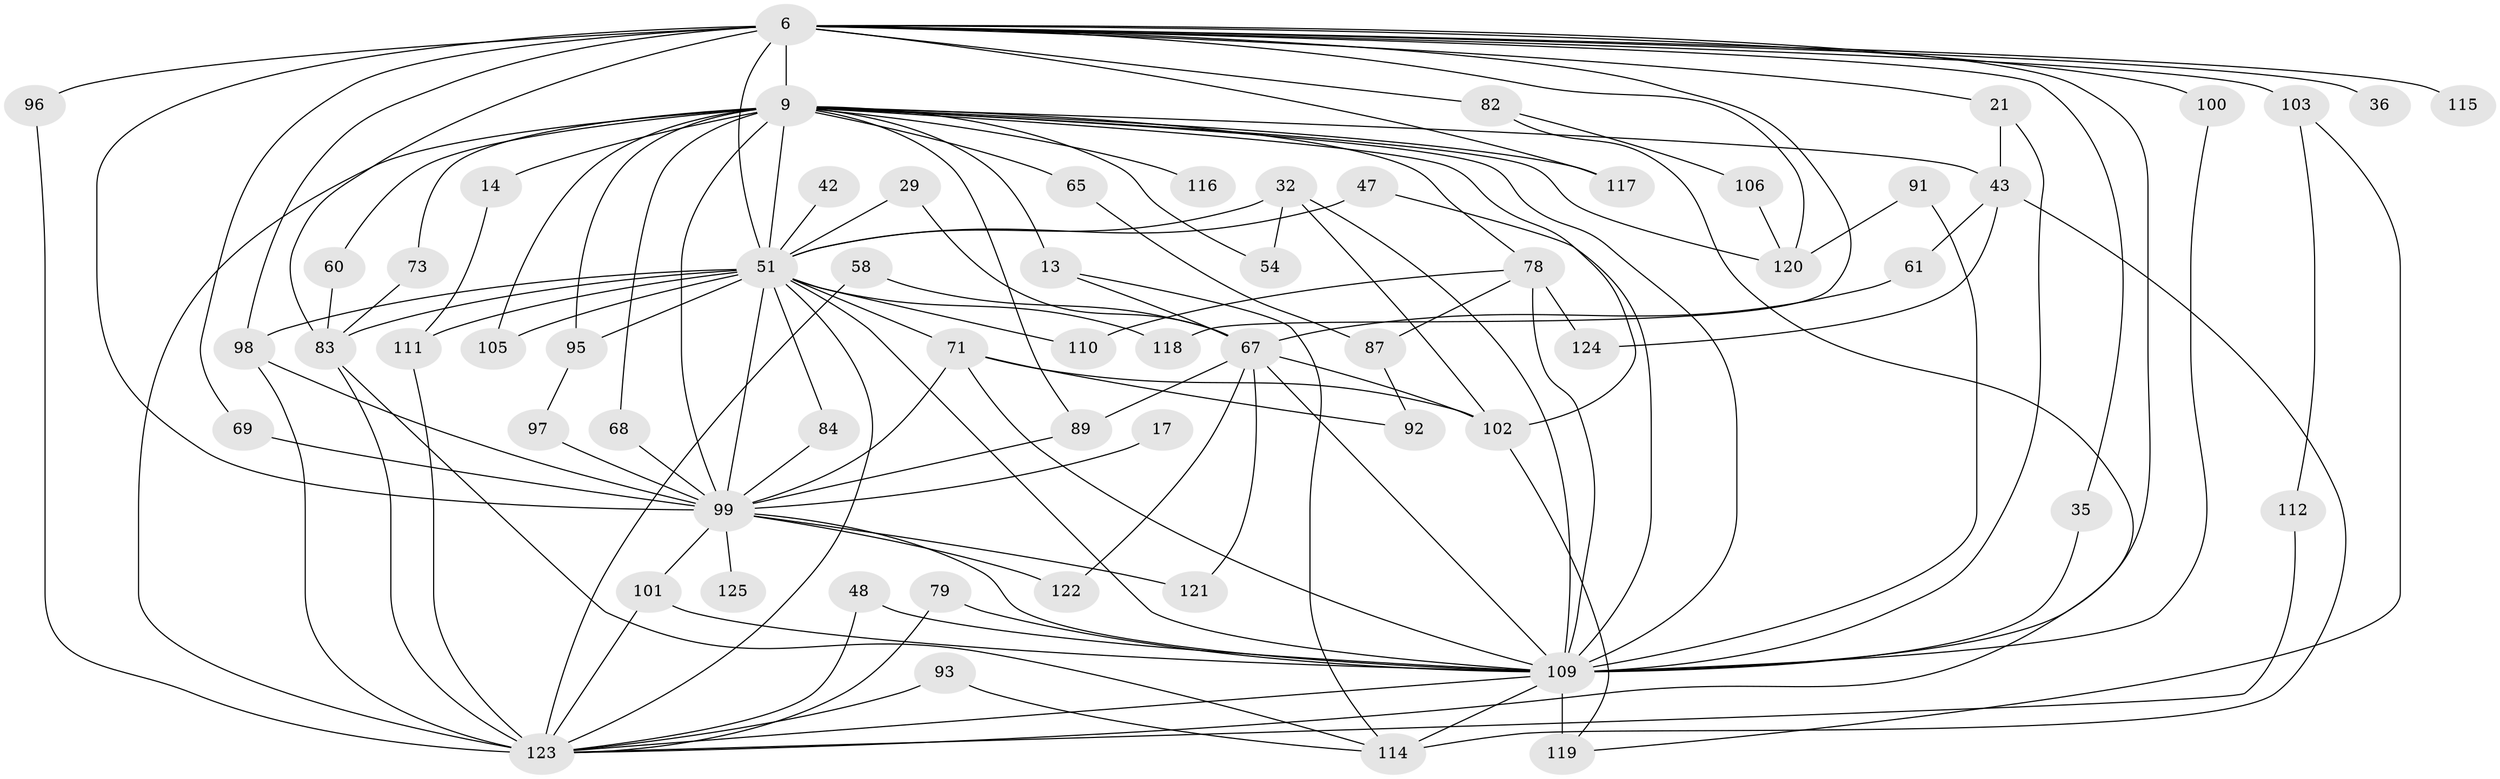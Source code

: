 // original degree distribution, {20: 0.016, 17: 0.008, 27: 0.008, 22: 0.008, 30: 0.008, 18: 0.008, 19: 0.016, 16: 0.008, 9: 0.008, 3: 0.2, 4: 0.104, 6: 0.016, 7: 0.016, 2: 0.504, 11: 0.008, 5: 0.056, 8: 0.008}
// Generated by graph-tools (version 1.1) at 2025/44/03/09/25 04:44:09]
// undirected, 62 vertices, 127 edges
graph export_dot {
graph [start="1"]
  node [color=gray90,style=filled];
  6 [super="+4"];
  9 [super="+1+5"];
  13;
  14;
  17;
  21;
  29;
  32 [super="+25"];
  35;
  36;
  42;
  43 [super="+39+26"];
  47;
  48;
  51 [super="+23+8"];
  54;
  58;
  60;
  61;
  65;
  67 [super="+19"];
  68;
  69;
  71 [super="+62+57"];
  73;
  78 [super="+15+46"];
  79;
  82 [super="+53"];
  83 [super="+24+27"];
  84;
  87;
  89 [super="+75"];
  91;
  92;
  93;
  95 [super="+88"];
  96 [super="+85"];
  97;
  98 [super="+30+49"];
  99 [super="+28+10"];
  100 [super="+64"];
  101 [super="+81"];
  102 [super="+70"];
  103 [super="+90"];
  105;
  106;
  109 [super="+52+94+3"];
  110;
  111 [super="+108"];
  112;
  114 [super="+44+59"];
  115;
  116;
  117 [super="+12"];
  118;
  119 [super="+45"];
  120 [super="+113"];
  121;
  122;
  123 [super="+55+80+107"];
  124;
  125;
  6 -- 9 [weight=6];
  6 -- 35;
  6 -- 82 [weight=2];
  6 -- 96 [weight=2];
  6 -- 100 [weight=2];
  6 -- 115 [weight=2];
  6 -- 69;
  6 -- 21;
  6 -- 36;
  6 -- 103 [weight=2];
  6 -- 118;
  6 -- 83;
  6 -- 117;
  6 -- 99 [weight=4];
  6 -- 120;
  6 -- 51 [weight=5];
  6 -- 98;
  6 -- 109 [weight=4];
  9 -- 14 [weight=2];
  9 -- 60;
  9 -- 95 [weight=3];
  9 -- 116 [weight=2];
  9 -- 117 [weight=2];
  9 -- 65 [weight=2];
  9 -- 13 [weight=2];
  9 -- 105;
  9 -- 43 [weight=3];
  9 -- 78;
  9 -- 68;
  9 -- 73;
  9 -- 99 [weight=7];
  9 -- 54;
  9 -- 120 [weight=3];
  9 -- 51 [weight=7];
  9 -- 123 [weight=7];
  9 -- 89;
  9 -- 102;
  9 -- 109 [weight=5];
  13 -- 67;
  13 -- 114;
  14 -- 111;
  17 -- 99 [weight=2];
  21 -- 43;
  21 -- 109;
  29 -- 67;
  29 -- 51;
  32 -- 102;
  32 -- 54;
  32 -- 51;
  32 -- 109 [weight=2];
  35 -- 109;
  42 -- 51 [weight=2];
  43 -- 124;
  43 -- 61;
  43 -- 114;
  47 -- 51;
  47 -- 109;
  48 -- 123;
  48 -- 109;
  51 -- 99 [weight=5];
  51 -- 71;
  51 -- 83 [weight=3];
  51 -- 84;
  51 -- 105;
  51 -- 110;
  51 -- 118;
  51 -- 95 [weight=2];
  51 -- 98 [weight=2];
  51 -- 123 [weight=3];
  51 -- 111;
  51 -- 109 [weight=2];
  58 -- 67;
  58 -- 123;
  60 -- 83;
  61 -- 67;
  65 -- 87;
  67 -- 89;
  67 -- 109 [weight=4];
  67 -- 121;
  67 -- 122;
  67 -- 102;
  68 -- 99;
  69 -- 99;
  71 -- 99;
  71 -- 92;
  71 -- 102;
  71 -- 109;
  73 -- 83;
  78 -- 110;
  78 -- 87;
  78 -- 124;
  78 -- 109 [weight=3];
  79 -- 123;
  79 -- 109;
  82 -- 106;
  82 -- 123;
  83 -- 114;
  83 -- 123;
  84 -- 99;
  87 -- 92;
  89 -- 99;
  91 -- 120;
  91 -- 109;
  93 -- 114;
  93 -- 123;
  95 -- 97;
  96 -- 123;
  97 -- 99;
  98 -- 99;
  98 -- 123;
  99 -- 121;
  99 -- 122;
  99 -- 125 [weight=2];
  99 -- 109 [weight=5];
  99 -- 101;
  100 -- 109;
  101 -- 123;
  101 -- 109;
  102 -- 119;
  103 -- 112;
  103 -- 119;
  106 -- 120;
  109 -- 119 [weight=3];
  109 -- 114 [weight=2];
  109 -- 123 [weight=2];
  111 -- 123;
  112 -- 123;
}
